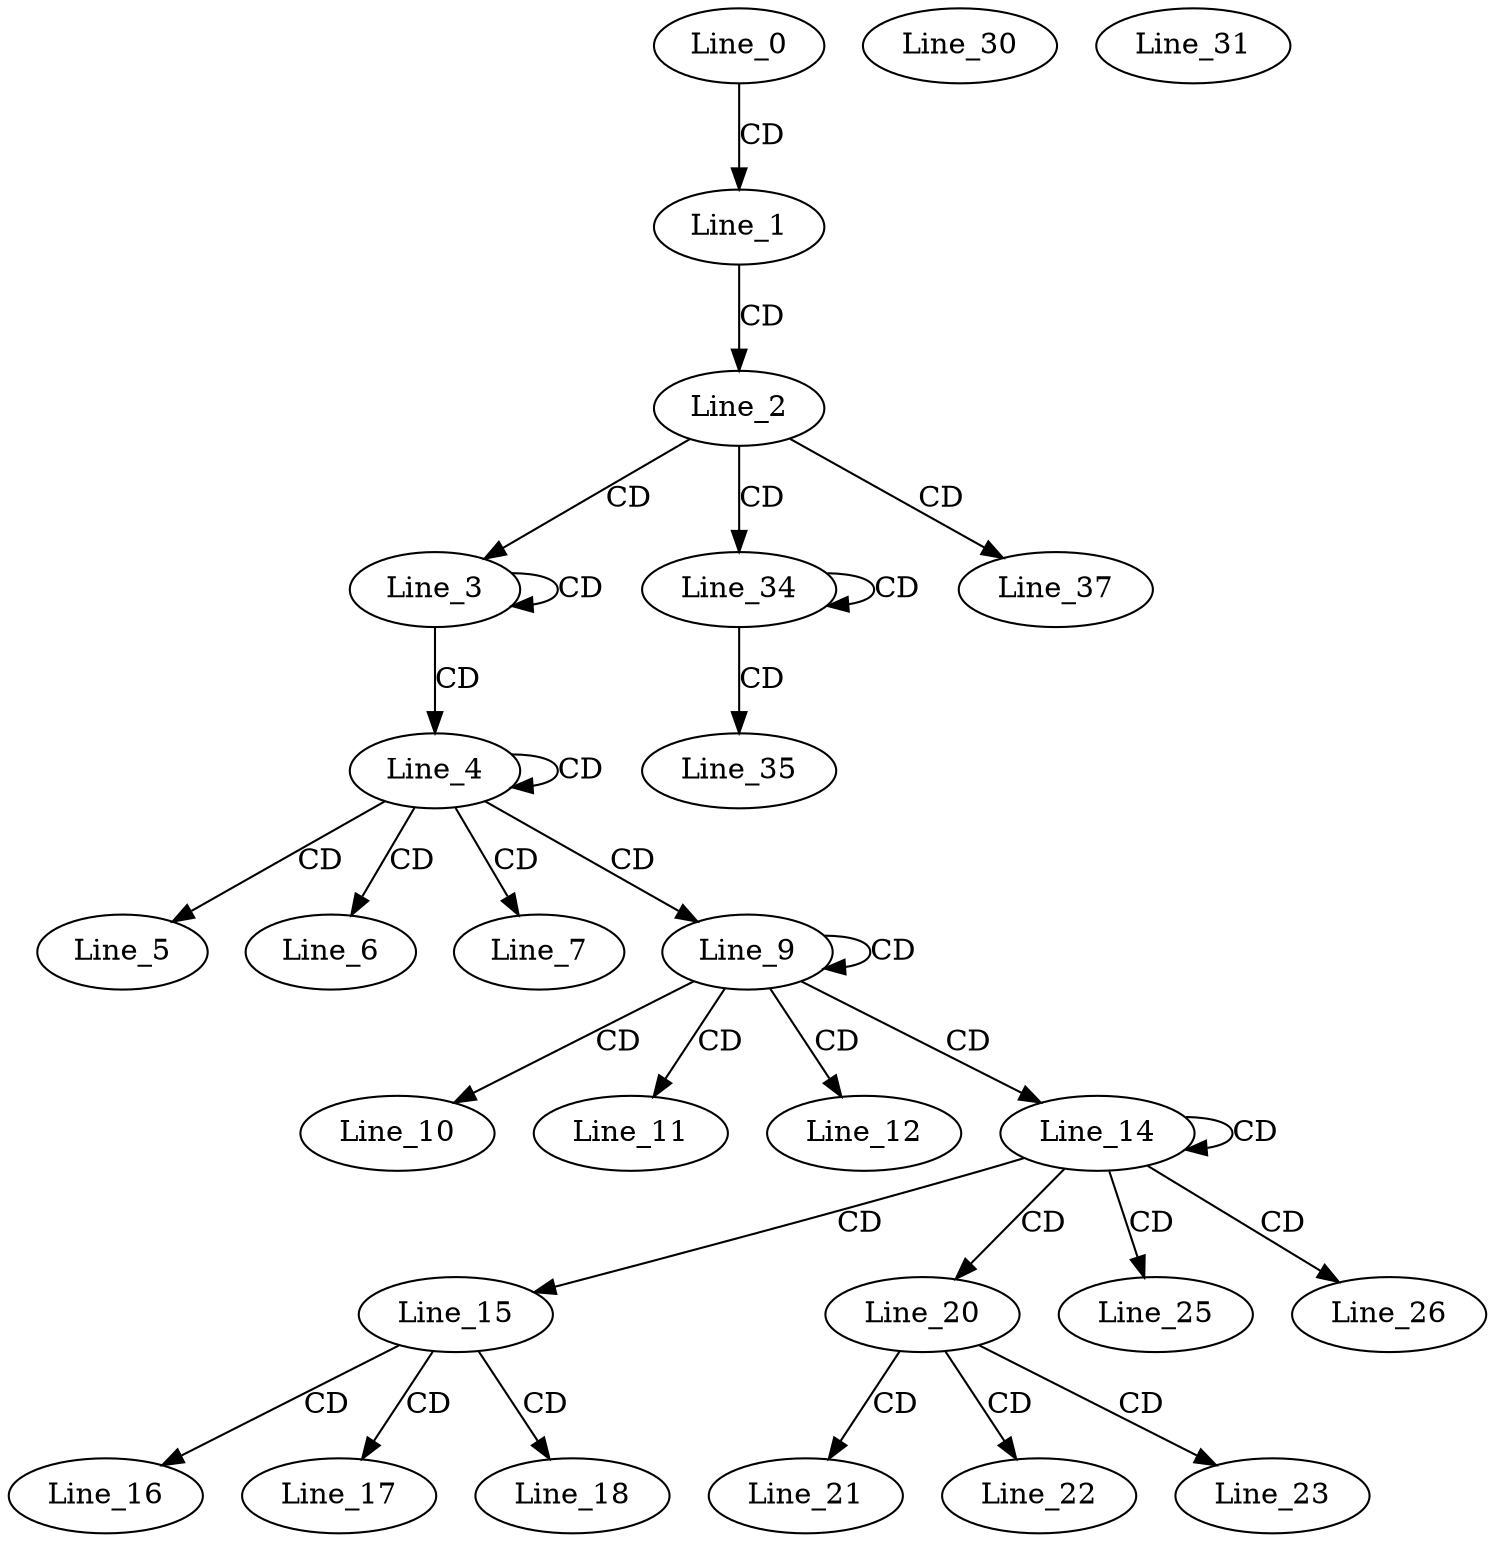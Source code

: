 digraph G {
  Line_0;
  Line_1;
  Line_2;
  Line_3;
  Line_4;
  Line_4;
  Line_5;
  Line_6;
  Line_7;
  Line_9;
  Line_9;
  Line_10;
  Line_11;
  Line_12;
  Line_14;
  Line_14;
  Line_15;
  Line_16;
  Line_17;
  Line_18;
  Line_20;
  Line_21;
  Line_22;
  Line_23;
  Line_25;
  Line_26;
  Line_30;
  Line_31;
  Line_34;
  Line_35;
  Line_37;
  Line_0 -> Line_1 [ label="CD" ];
  Line_1 -> Line_2 [ label="CD" ];
  Line_2 -> Line_3 [ label="CD" ];
  Line_3 -> Line_3 [ label="CD" ];
  Line_3 -> Line_4 [ label="CD" ];
  Line_4 -> Line_4 [ label="CD" ];
  Line_4 -> Line_5 [ label="CD" ];
  Line_4 -> Line_6 [ label="CD" ];
  Line_4 -> Line_7 [ label="CD" ];
  Line_4 -> Line_9 [ label="CD" ];
  Line_9 -> Line_9 [ label="CD" ];
  Line_9 -> Line_10 [ label="CD" ];
  Line_9 -> Line_11 [ label="CD" ];
  Line_9 -> Line_12 [ label="CD" ];
  Line_9 -> Line_14 [ label="CD" ];
  Line_14 -> Line_14 [ label="CD" ];
  Line_14 -> Line_15 [ label="CD" ];
  Line_15 -> Line_16 [ label="CD" ];
  Line_15 -> Line_17 [ label="CD" ];
  Line_15 -> Line_18 [ label="CD" ];
  Line_14 -> Line_20 [ label="CD" ];
  Line_20 -> Line_21 [ label="CD" ];
  Line_20 -> Line_22 [ label="CD" ];
  Line_20 -> Line_23 [ label="CD" ];
  Line_14 -> Line_25 [ label="CD" ];
  Line_14 -> Line_26 [ label="CD" ];
  Line_2 -> Line_34 [ label="CD" ];
  Line_34 -> Line_34 [ label="CD" ];
  Line_34 -> Line_35 [ label="CD" ];
  Line_2 -> Line_37 [ label="CD" ];
}
